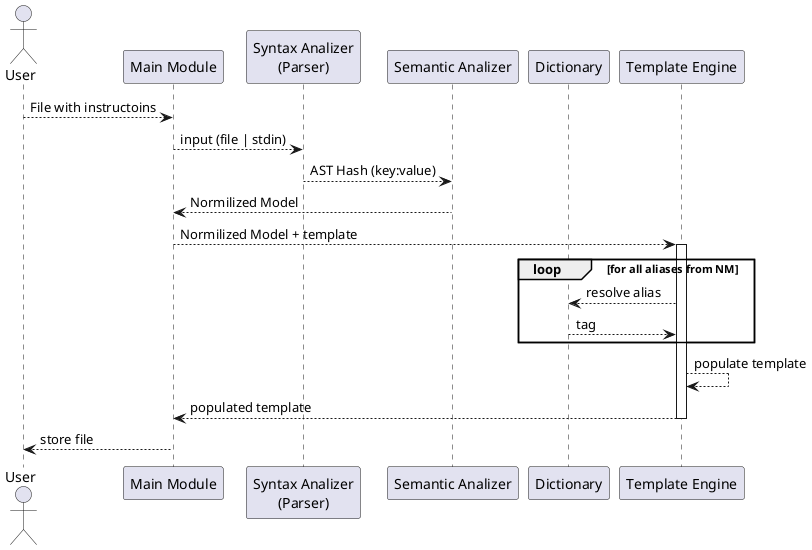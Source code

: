@startuml

actor User
participant "Main Module" as M
participant "Syntax Analizer\n(Parser)" as Syn
participant "Semantic Analizer" as Sem
participant "Dictionary" as D
participant "Template Engine" as T

User --> M: File with instructoins
M --> Syn: input (file | stdin)
Syn --> Sem: AST Hash (key:value)
Sem --> M: Normilized Model
M --> T: Normilized Model + template
activate T
loop for all aliases from NM
T --> D: resolve alias
T <-- D: tag
end
T --> T: populate template
T --> M: populated template
deactivate T
M --> User: store file
@enduml